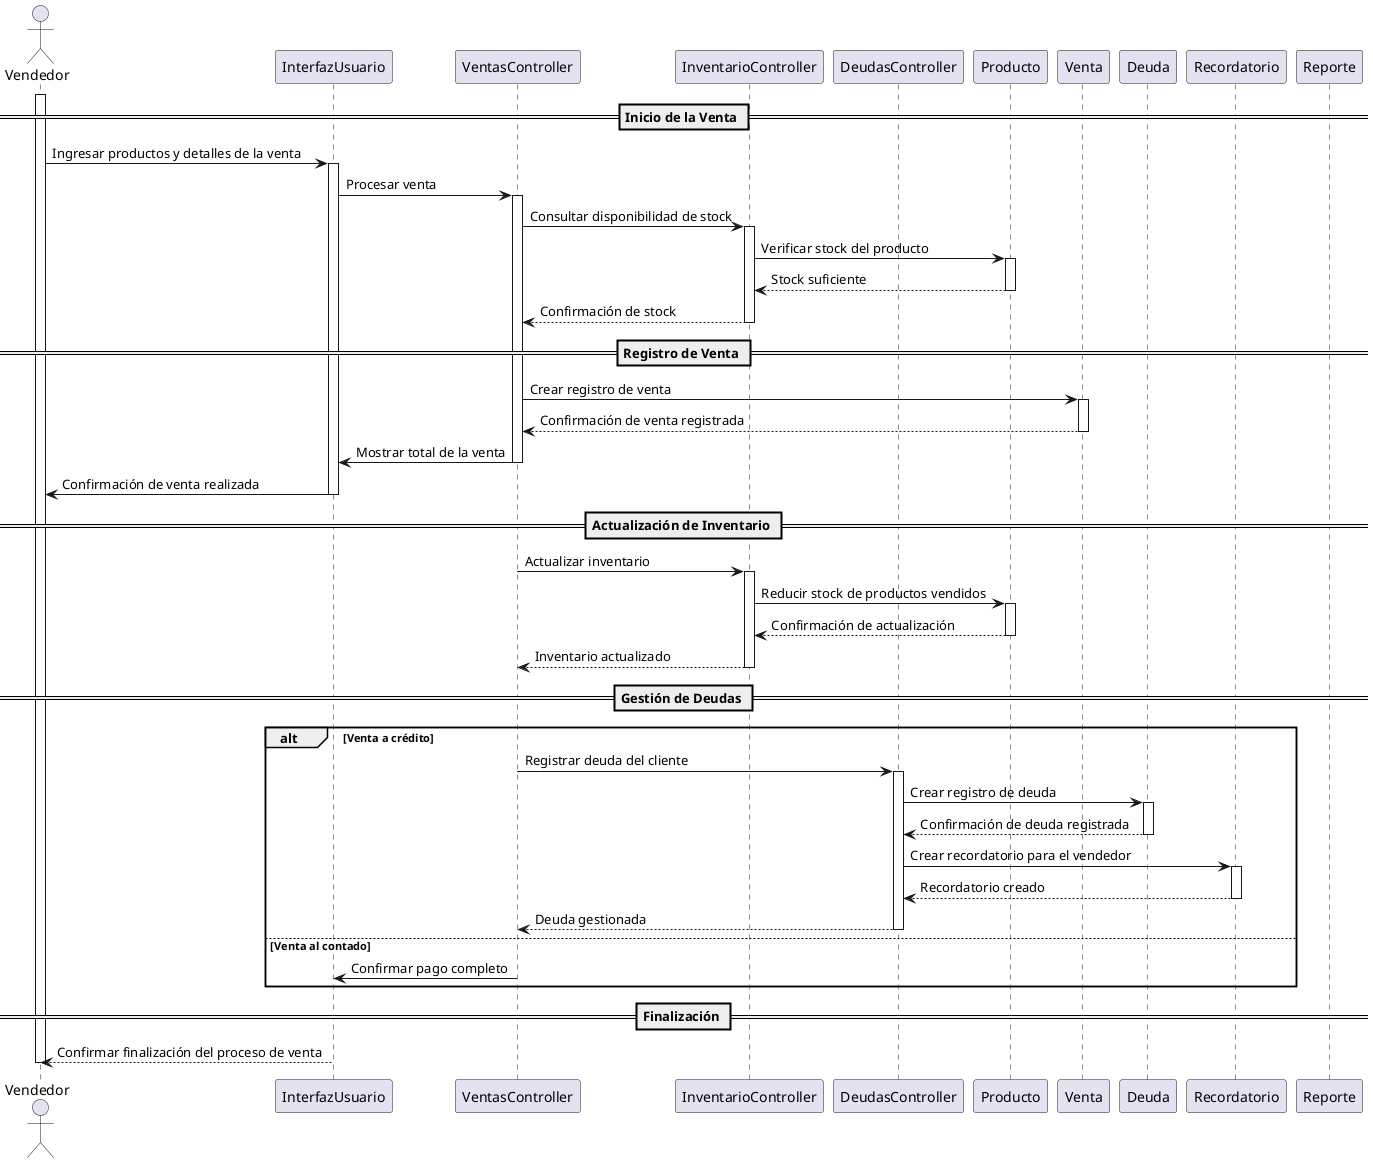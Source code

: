 @startuml
actor Vendedor
participant "InterfazUsuario" as UI
participant "VentasController" as VC
participant "InventarioController" as IC
participant "DeudasController" as DC
participant "Producto" as P
participant "Venta" as V
participant "Deuda" as D
participant "Recordatorio" as R
participant "Reporte" as Rep

== Inicio de la Venta ==
activate Vendedor
Vendedor -> UI : Ingresar productos y detalles de la venta
activate UI
UI -> VC : Procesar venta
activate VC
VC -> IC : Consultar disponibilidad de stock
activate IC
IC -> P : Verificar stock del producto
activate P
P --> IC : Stock suficiente
deactivate P
IC --> VC : Confirmación de stock
deactivate IC

== Registro de Venta ==
VC -> V : Crear registro de venta
activate V
V --> VC : Confirmación de venta registrada
deactivate V
VC -> UI : Mostrar total de la venta
deactivate VC
UI -> Vendedor : Confirmación de venta realizada
deactivate UI

== Actualización de Inventario ==
VC -> IC : Actualizar inventario
activate IC
IC -> P : Reducir stock de productos vendidos
activate P
P --> IC : Confirmación de actualización
deactivate P
IC --> VC : Inventario actualizado
deactivate IC

== Gestión de Deudas ==
alt Venta a crédito
    VC -> DC : Registrar deuda del cliente
    activate DC
    DC -> D : Crear registro de deuda
    activate D
    D --> DC : Confirmación de deuda registrada
    deactivate D
    DC -> R : Crear recordatorio para el vendedor
    activate R
    R --> DC : Recordatorio creado
    deactivate R
    DC --> VC : Deuda gestionada
    deactivate DC
else Venta al contado
    VC -> UI : Confirmar pago completo
end

' == Generación de Reportes ==
' Vendedor -> UI : Generación de reporte de ventas y deudas
' activate UI
' UI -> VC : Solicitar generación de reporte de ventas
' activate VC
' VC -> V : Extraer datos de ventas
' V --> VC : Datos extraídos
' VC -> Rep : Generar reporte de ventas
' activate Rep
' Rep --> VC : Reporte de ventas generado
' deactivate Rep

' UI -> VC : Solicitar generación de reporte de deudas
' VC -> DC : Solicitar datos de deudas
' activate DC
' DC -> D : Extraer datos de deudas
' D --> DC : Datos de deudas extraídos
' deactivate D
' DC --> VC : Datos de deudas enviados
' VC -> Rep : Generar reporte de deudas
' activate Rep
' Rep --> VC : Reporte de deudas generado
' deactivate Rep

' VC -> UI : Mostrar reportes generados al vendedor
' deactivate VC
' UI -> Vendedor : Reportes generados
' deactivate UI

== Finalización ==
UI --> Vendedor : Confirmar finalización del proceso de venta
deactivate Vendedor
@enduml
